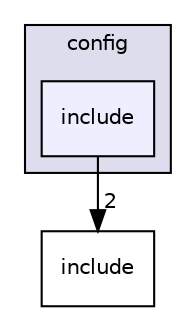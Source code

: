 digraph "include" {
  compound=true
  node [ fontsize="10", fontname="Helvetica"];
  edge [ labelfontsize="10", labelfontname="Helvetica"];
  subgraph clusterdir_48714684f04f1b63a08c785048851bfe {
    graph [ bgcolor="#ddddee", pencolor="black", label="config" fontname="Helvetica", fontsize="10", URL="dir_48714684f04f1b63a08c785048851bfe.html"]
  dir_c02634b843ba3f0df2a0f85ab6892899 [shape=box, label="include", style="filled", fillcolor="#eeeeff", pencolor="black", URL="dir_c02634b843ba3f0df2a0f85ab6892899.html"];
  }
  dir_d44c64559bbebec7f509842c48db8b23 [shape=box label="include" URL="dir_d44c64559bbebec7f509842c48db8b23.html"];
  dir_c02634b843ba3f0df2a0f85ab6892899->dir_d44c64559bbebec7f509842c48db8b23 [headlabel="2", labeldistance=1.5 headhref="dir_000007_000017.html"];
}
